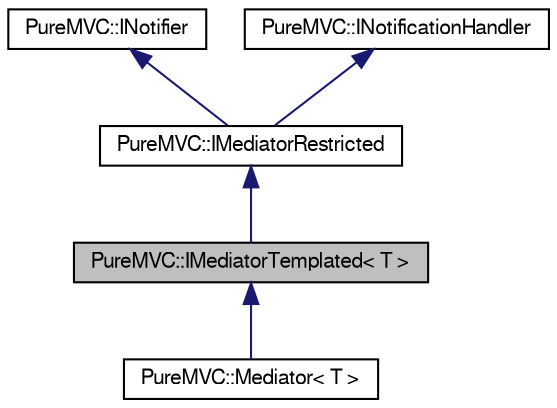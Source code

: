digraph G
{
  edge [fontname="FreeSans",fontsize="10",labelfontname="FreeSans",labelfontsize="10"];
  node [fontname="FreeSans",fontsize="10",shape=record];
  Node1 [label="PureMVC::IMediatorTemplated\< T \>",height=0.2,width=0.4,color="black", fillcolor="grey75", style="filled" fontcolor="black"];
  Node2 -> Node1 [dir=back,color="midnightblue",fontsize="10",style="solid"];
  Node2 [label="PureMVC::IMediatorRestricted",height=0.2,width=0.4,color="black", fillcolor="white", style="filled",URL="$class_pure_m_v_c_1_1_i_mediator_restricted.html",tooltip="The untemplated portion of the interface definition for a PureMVC Mediator."];
  Node3 -> Node2 [dir=back,color="midnightblue",fontsize="10",style="solid"];
  Node3 [label="PureMVC::INotifier",height=0.2,width=0.4,color="black", fillcolor="white", style="filled",URL="$class_pure_m_v_c_1_1_i_notifier.html",tooltip="The interface definition for a PureMVC Notifier."];
  Node4 -> Node2 [dir=back,color="midnightblue",fontsize="10",style="solid"];
  Node4 [label="PureMVC::INotificationHandler",height=0.2,width=0.4,color="black", fillcolor="white", style="filled",URL="$class_pure_m_v_c_1_1_i_notification_handler.html",tooltip="An INotificationHandler base class."];
  Node1 -> Node5 [dir=back,color="midnightblue",fontsize="10",style="solid"];
  Node5 [label="PureMVC::Mediator\< T \>",height=0.2,width=0.4,color="black", fillcolor="white", style="filled",URL="$class_pure_m_v_c_1_1_mediator.html"];
}

